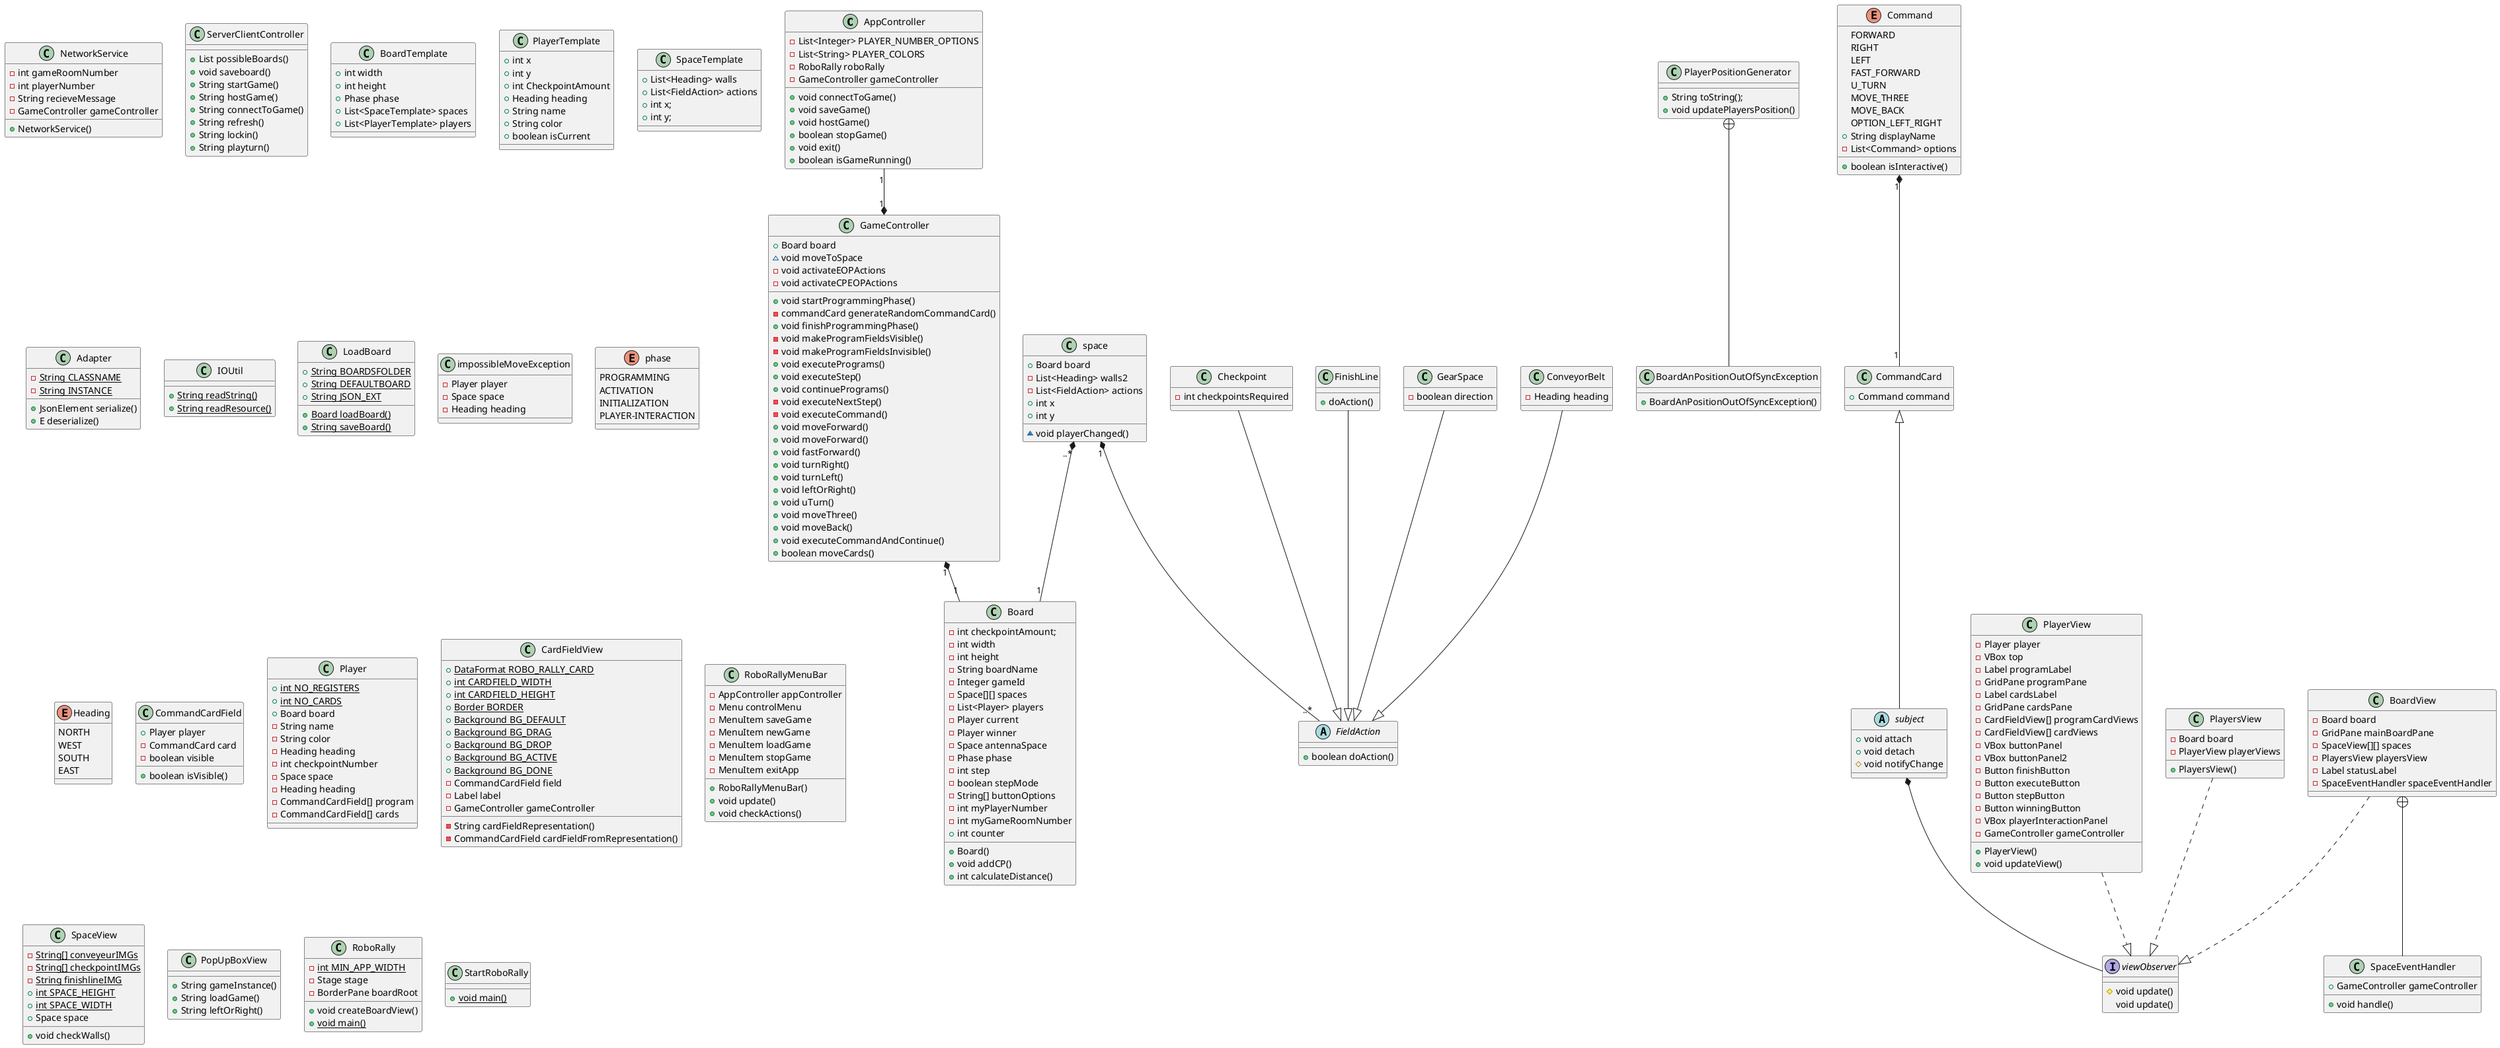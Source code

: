 @startuml
'https://plantuml.com/sequence-diagram


class AppController{
-List<Integer> PLAYER_NUMBER_OPTIONS
-List<String> PLAYER_COLORS
-RoboRally roboRally
-GameController gameController
+void connectToGame()
+void saveGame()
+void hostGame()
+boolean stopGame()
+void exit()
+boolean isGameRunning()

}

class Checkpoint{
-int checkpointsRequired

}

class NetworkService {
-int gameRoomNumber
-int playerNumber
-String recieveMessage
-GameController gameController
+NetworkService()

}

class ServerClientController {
+List possibleBoards()
+void saveboard()
+String startGame()
+String hostGame()
+String connectToGame()
+String refresh()
+String lockin()
+String playturn()

}
class BoardTemplate {
+int width
+int height
+Phase phase
+List<SpaceTemplate> spaces
+List<PlayerTemplate> players
}

class PlayerTemplate {
+int x
+int y
+int CheckpointAmount
+Heading heading
+String name
+String color
+boolean isCurrent
}

class SpaceTemplate {
+List<Heading> walls
+List<FieldAction> actions
+int x;
+int y;

}
class Adapter {
+JsonElement serialize()
+E deserialize()
-{static} String CLASSNAME
-{static} String INSTANCE
}

class IOUtil {
+ {static} String readString()
+ {static} String readResource()
}

class LoadBoard{
+ {static} String BOARDSFOLDER
+ {static} String DEFAULTBOARD
+ {static} String JSON_EXT
+ {static} Board loadBoard()
+ {static} String saveBoard()
}

abstract class "FieldAction"{
+boolean doAction()
}
class PlayerPositionGenerator {
+String toString();
+void updatePlayersPosition()

}
class BoardAnPositionOutOfSyncException {
+BoardAnPositionOutOfSyncException()
}

class FinishLine{
+doAction()
}

class GameController{
+Board board
+ void startProgrammingPhase()
-commandCard generateRandomCommandCard()
+void finishProgrammingPhase()
-void makeProgramFieldsVisible()
-void makeProgramFieldsInvisible()
+void executePrograms()
+void executeStep()
+void continuePrograms()
-void executeNextStep()
-void executeCommand()
+void moveForward()
+void moveForward()
+void fastForward()
+void turnRight()
+void turnLeft()
+void leftOrRight()
+void uTurn()
+void moveThree()
+void moveBack()
+void executeCommandAndContinue()
+boolean moveCards()
~void moveToSpace
-void activateEOPActions
-void activateCPEOPActions

}

class impossibleMoveException{
-Player player
-Space space
-Heading heading

}

class GearSpace{
-boolean direction

}

class ConveyorBelt{
-Heading heading
}

class Board{
-int checkpointAmount;
-int width
-int height
-String boardName
-Integer gameId
-Space[][] spaces
-List<Player> players
-Player current
-Player winner
-Space antennaSpace
-Phase phase
-int step
-boolean stepMode
-String[] buttonOptions
-int myPlayerNumber
-int myGameRoomNumber
+Board()
+void addCP()
+int counter
+int calculateDistance()


}

enum phase{
PROGRAMMING
ACTIVATION
INITIALIZATION
PLAYER-INTERACTION
}

enum Heading{
NORTH
WEST
SOUTH
EAST
}

enum Command{
FORWARD
RIGHT
LEFT
FAST_FORWARD
U_TURN
MOVE_THREE
MOVE_BACK
OPTION_LEFT_RIGHT
+String displayName
-List<Command> options
+boolean isInteractive()


}

abstract class subject{
+void attach
+void detach
#void notifyChange
}

class CommandCard {
+Command command

}

class CommandCardField {
+Player player
-CommandCard card
-boolean visible
+boolean isVisible()

}

class Player{
{static} +int NO_REGISTERS
{static} +int NO_CARDS
+Board board
-String name
-String color
-Heading heading
-int checkpointNumber
-Space space
-Heading heading
-CommandCardField[] program
-CommandCardField[] cards
}

class space{
+Board board
-List<Heading> walls2
-List<FieldAction> actions
+int x
+int y
~void playerChanged()
}

interface viewObserver{
#void update()
void update()
}

class BoardView{
-Board board
-GridPane mainBoardPane
-SpaceView[][] spaces
-PlayersView playersView
-Label statusLabel
-SpaceEventHandler spaceEventHandler

}
class SpaceEventHandler{
+GameController gameController
+void handle()

}

class PlayerView {
-Player player
-VBox top
-Label programLabel
-GridPane programPane
-Label cardsLabel
-GridPane cardsPane
-CardFieldView[] programCardViews
-CardFieldView[] cardViews
-VBox buttonPanel
-VBox buttonPanel2
-Button finishButton
-Button executeButton
-Button stepButton
-Button winningButton
-VBox playerInteractionPanel
-GameController gameController
+PlayerView()
+void updateView()

}

class CardFieldView {
+ {static} DataFormat ROBO_RALLY_CARD
+ {static} int CARDFIELD_WIDTH
+ {static} int CARDFIELD_HEIGHT
+ {static} Border BORDER
+ {static} Background BG_DEFAULT
+ {static} Background BG_DRAG
+ {static} Background BG_DROP
+ {static} Background BG_ACTIVE
+ {static} Background BG_DONE
-CommandCardField field
-Label label
-GameController gameController
-String cardFieldRepresentation()
-CommandCardField cardFieldFromRepresentation()
}

class PlayersView {
-Board board
-PlayerView playerViews
+PlayersView()
}

class RoboRallyMenuBar {
+RoboRallyMenuBar()
-AppController appController
-Menu controlMenu
-MenuItem saveGame
-MenuItem newGame
-MenuItem loadGame
-MenuItem stopGame
-MenuItem exitApp
+void update()
+void checkActions()
}

class SpaceView {
-{static} String[] conveyeurIMGs
-{static} String[] checkpointIMGs
-{static} String finishlineIMG
+{static} int SPACE_HEIGHT
+{static} int SPACE_WIDTH
+Space space
+void checkWalls()

}
class PopUpBoxView {
+String gameInstance()
+String loadGame()
+String leftOrRight()
}

class RoboRally {
-{static} int MIN_APP_WIDTH
-Stage stage
-BorderPane boardRoot
+void createBoardView()
+{static} void main()
}

class StartRoboRally{
+{static} void main()
}

BoardView +-- "SpaceEventHandler"
Checkpoint --|>  "FieldAction"
FinishLine  --|> "FieldAction"
GearSpace --|> "FieldAction"
ConveyorBelt--|>"FieldAction"
BoardView ..|> "viewObserver"
PlayerView ..|> "viewObserver"
PlayersView ..|> "viewObserver"
space "..*"*--"1"Board
space "1"*--"..*""FieldAction"
GameController "1"*--"1"Board
AppController "1"--*"1" GameController
Command"1"*--"1"CommandCard
CommandCard <|-- subject
subject *-- viewObserver
PlayerPositionGenerator +-- BoardAnPositionOutOfSyncException


@enduml